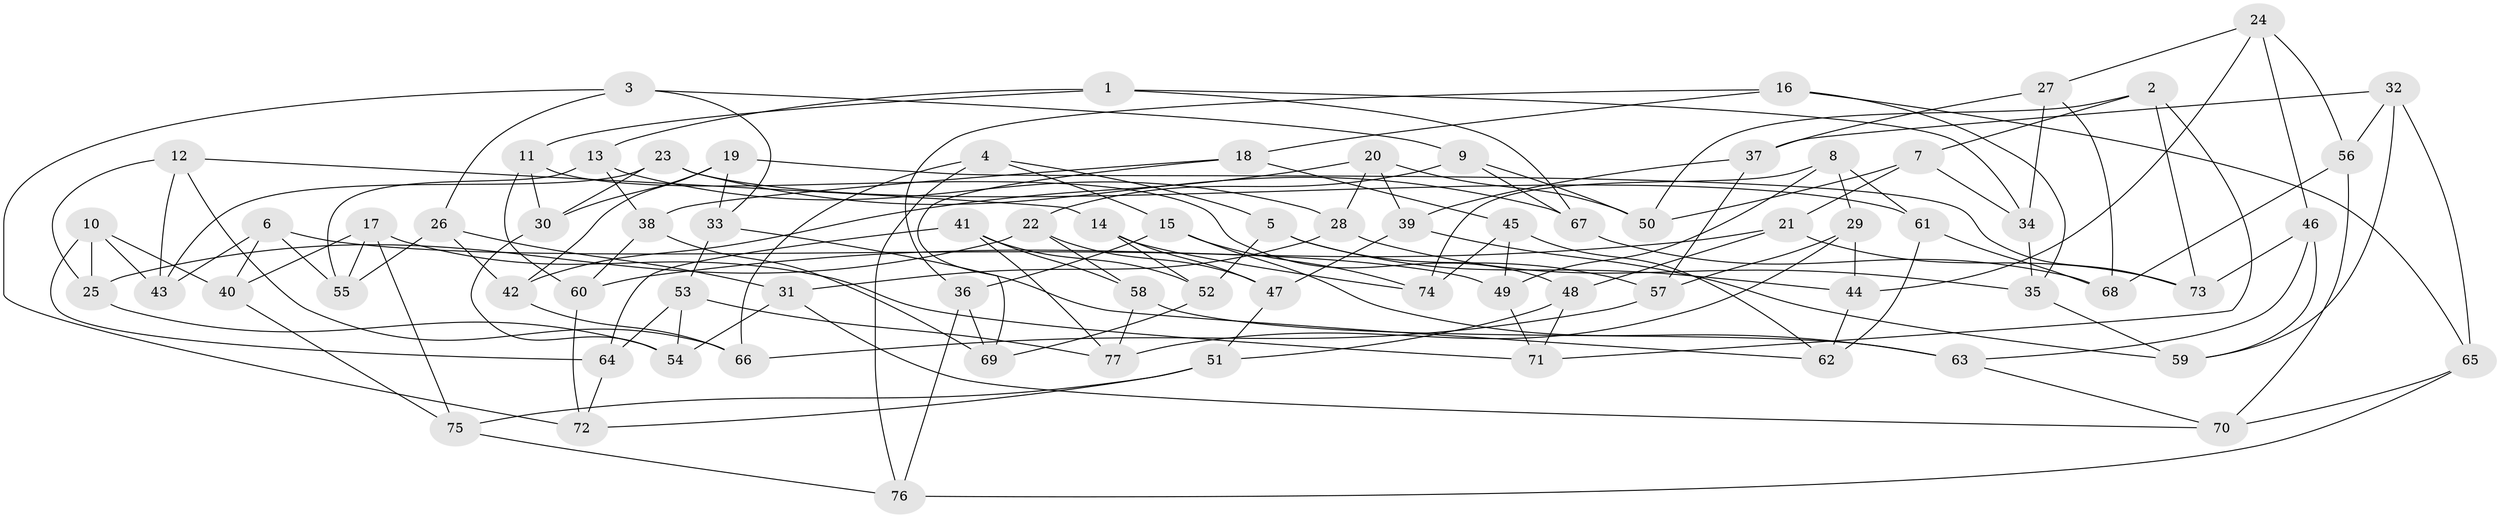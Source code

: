 // coarse degree distribution, {4: 0.5660377358490566, 6: 0.2830188679245283, 5: 0.1320754716981132, 3: 0.018867924528301886}
// Generated by graph-tools (version 1.1) at 2025/24/03/03/25 07:24:26]
// undirected, 77 vertices, 154 edges
graph export_dot {
graph [start="1"]
  node [color=gray90,style=filled];
  1;
  2;
  3;
  4;
  5;
  6;
  7;
  8;
  9;
  10;
  11;
  12;
  13;
  14;
  15;
  16;
  17;
  18;
  19;
  20;
  21;
  22;
  23;
  24;
  25;
  26;
  27;
  28;
  29;
  30;
  31;
  32;
  33;
  34;
  35;
  36;
  37;
  38;
  39;
  40;
  41;
  42;
  43;
  44;
  45;
  46;
  47;
  48;
  49;
  50;
  51;
  52;
  53;
  54;
  55;
  56;
  57;
  58;
  59;
  60;
  61;
  62;
  63;
  64;
  65;
  66;
  67;
  68;
  69;
  70;
  71;
  72;
  73;
  74;
  75;
  76;
  77;
  1 -- 11;
  1 -- 13;
  1 -- 34;
  1 -- 67;
  2 -- 7;
  2 -- 50;
  2 -- 73;
  2 -- 71;
  3 -- 72;
  3 -- 26;
  3 -- 9;
  3 -- 33;
  4 -- 15;
  4 -- 5;
  4 -- 66;
  4 -- 76;
  5 -- 52;
  5 -- 57;
  5 -- 44;
  6 -- 40;
  6 -- 43;
  6 -- 49;
  6 -- 55;
  7 -- 34;
  7 -- 21;
  7 -- 50;
  8 -- 29;
  8 -- 61;
  8 -- 74;
  8 -- 49;
  9 -- 67;
  9 -- 50;
  9 -- 22;
  10 -- 43;
  10 -- 40;
  10 -- 64;
  10 -- 25;
  11 -- 30;
  11 -- 48;
  11 -- 60;
  12 -- 66;
  12 -- 14;
  12 -- 25;
  12 -- 43;
  13 -- 55;
  13 -- 38;
  13 -- 28;
  14 -- 74;
  14 -- 47;
  14 -- 52;
  15 -- 63;
  15 -- 36;
  15 -- 74;
  16 -- 65;
  16 -- 36;
  16 -- 18;
  16 -- 35;
  17 -- 55;
  17 -- 75;
  17 -- 71;
  17 -- 40;
  18 -- 69;
  18 -- 45;
  18 -- 38;
  19 -- 42;
  19 -- 33;
  19 -- 30;
  19 -- 73;
  20 -- 39;
  20 -- 42;
  20 -- 28;
  20 -- 50;
  21 -- 48;
  21 -- 73;
  21 -- 60;
  22 -- 47;
  22 -- 58;
  22 -- 25;
  23 -- 43;
  23 -- 30;
  23 -- 67;
  23 -- 61;
  24 -- 56;
  24 -- 44;
  24 -- 46;
  24 -- 27;
  25 -- 54;
  26 -- 55;
  26 -- 42;
  26 -- 31;
  27 -- 68;
  27 -- 34;
  27 -- 37;
  28 -- 31;
  28 -- 35;
  29 -- 44;
  29 -- 57;
  29 -- 77;
  30 -- 54;
  31 -- 54;
  31 -- 70;
  32 -- 37;
  32 -- 59;
  32 -- 56;
  32 -- 65;
  33 -- 62;
  33 -- 53;
  34 -- 35;
  35 -- 59;
  36 -- 76;
  36 -- 69;
  37 -- 39;
  37 -- 57;
  38 -- 69;
  38 -- 60;
  39 -- 59;
  39 -- 47;
  40 -- 75;
  41 -- 77;
  41 -- 52;
  41 -- 58;
  41 -- 64;
  42 -- 66;
  44 -- 62;
  45 -- 62;
  45 -- 74;
  45 -- 49;
  46 -- 73;
  46 -- 59;
  46 -- 63;
  47 -- 51;
  48 -- 51;
  48 -- 71;
  49 -- 71;
  51 -- 72;
  51 -- 75;
  52 -- 69;
  53 -- 77;
  53 -- 54;
  53 -- 64;
  56 -- 70;
  56 -- 68;
  57 -- 66;
  58 -- 63;
  58 -- 77;
  60 -- 72;
  61 -- 62;
  61 -- 68;
  63 -- 70;
  64 -- 72;
  65 -- 70;
  65 -- 76;
  67 -- 68;
  75 -- 76;
}
